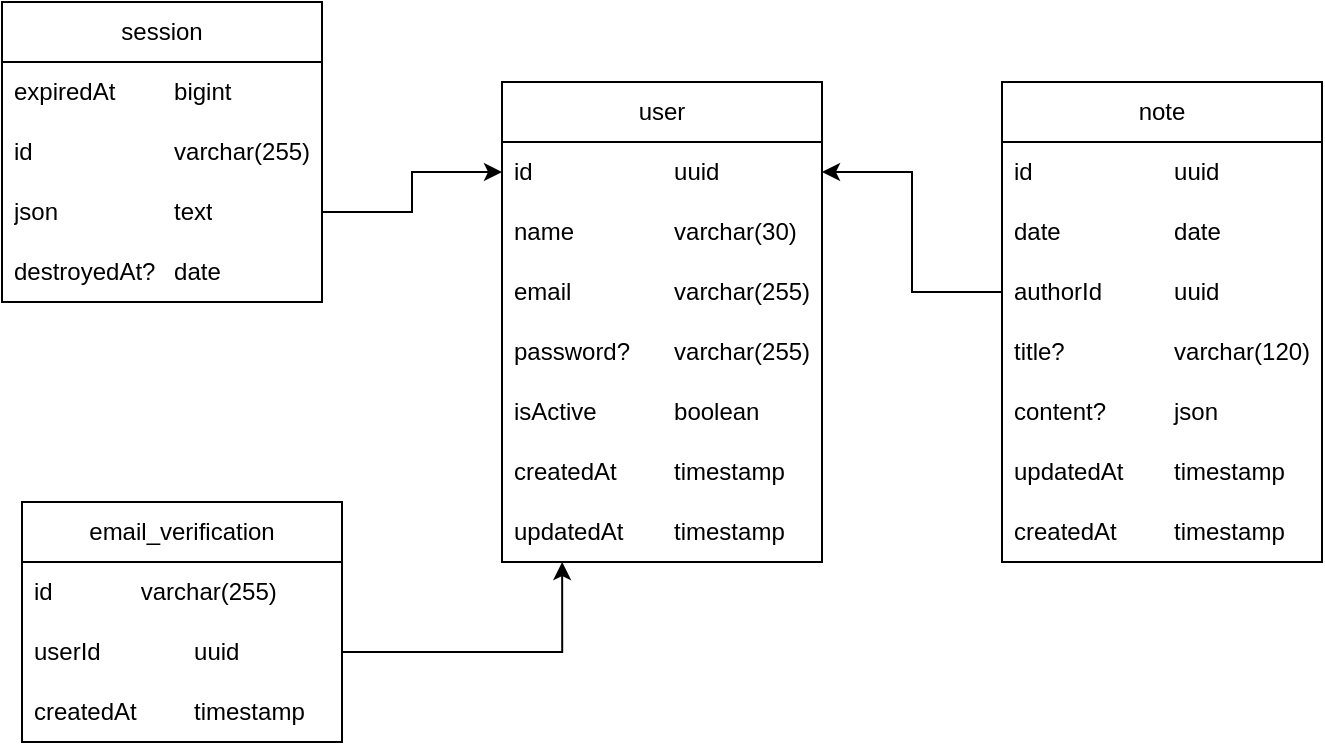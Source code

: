 <mxfile version="26.0.16">
  <diagram name="Page-1" id="jAUyhXLrYNAxOKHRMKWb">
    <mxGraphModel dx="989" dy="520" grid="1" gridSize="10" guides="1" tooltips="1" connect="1" arrows="1" fold="1" page="1" pageScale="1" pageWidth="827" pageHeight="1169" math="0" shadow="0">
      <root>
        <mxCell id="0" />
        <mxCell id="1" parent="0" />
        <mxCell id="ZKQf08ecc49GV08uGInc-5" value="user" style="swimlane;fontStyle=0;childLayout=stackLayout;horizontal=1;startSize=30;horizontalStack=0;resizeParent=1;resizeParentMax=0;resizeLast=0;collapsible=1;marginBottom=0;whiteSpace=wrap;html=1;" parent="1" vertex="1">
          <mxGeometry x="270" y="90" width="160" height="240" as="geometry" />
        </mxCell>
        <mxCell id="ZKQf08ecc49GV08uGInc-6" value="id&lt;span style=&quot;white-space: pre;&quot;&gt;&#x9;&lt;span style=&quot;white-space: pre;&quot;&gt;&#x9;&lt;/span&gt;&lt;span style=&quot;white-space: pre;&quot;&gt;&#x9;&lt;/span&gt;&lt;/span&gt;uuid" style="text;strokeColor=none;fillColor=none;align=left;verticalAlign=middle;spacingLeft=4;spacingRight=4;overflow=hidden;points=[[0,0.5],[1,0.5]];portConstraint=eastwest;rotatable=0;whiteSpace=wrap;html=1;" parent="ZKQf08ecc49GV08uGInc-5" vertex="1">
          <mxGeometry y="30" width="160" height="30" as="geometry" />
        </mxCell>
        <mxCell id="ZKQf08ecc49GV08uGInc-7" value="name&lt;span style=&quot;white-space: pre;&quot;&gt;&#x9;&lt;/span&gt;&lt;span style=&quot;white-space: pre;&quot;&gt;&#x9;&lt;/span&gt;varchar(30)" style="text;strokeColor=none;fillColor=none;align=left;verticalAlign=middle;spacingLeft=4;spacingRight=4;overflow=hidden;points=[[0,0.5],[1,0.5]];portConstraint=eastwest;rotatable=0;whiteSpace=wrap;html=1;" parent="ZKQf08ecc49GV08uGInc-5" vertex="1">
          <mxGeometry y="60" width="160" height="30" as="geometry" />
        </mxCell>
        <mxCell id="ZKQf08ecc49GV08uGInc-8" value="email&lt;span style=&quot;white-space: pre;&quot;&gt;&#x9;&lt;/span&gt;&lt;span style=&quot;white-space: pre;&quot;&gt;&#x9;&lt;/span&gt;varchar(255)" style="text;strokeColor=none;fillColor=none;align=left;verticalAlign=middle;spacingLeft=4;spacingRight=4;overflow=hidden;points=[[0,0.5],[1,0.5]];portConstraint=eastwest;rotatable=0;whiteSpace=wrap;html=1;" parent="ZKQf08ecc49GV08uGInc-5" vertex="1">
          <mxGeometry y="90" width="160" height="30" as="geometry" />
        </mxCell>
        <mxCell id="ZKQf08ecc49GV08uGInc-10" value="password?&lt;span style=&quot;white-space: pre;&quot;&gt;&#x9;&lt;/span&gt;varchar(255)" style="text;strokeColor=none;fillColor=none;align=left;verticalAlign=middle;spacingLeft=4;spacingRight=4;overflow=hidden;points=[[0,0.5],[1,0.5]];portConstraint=eastwest;rotatable=0;whiteSpace=wrap;html=1;" parent="ZKQf08ecc49GV08uGInc-5" vertex="1">
          <mxGeometry y="120" width="160" height="30" as="geometry" />
        </mxCell>
        <mxCell id="-BtjCMQwiBZ6jDpaO1gH-55" value="isActive&lt;span style=&quot;white-space: pre;&quot;&gt;&#x9;&lt;/span&gt;&lt;span style=&quot;white-space: pre;&quot;&gt;&#x9;&lt;/span&gt;boolean" style="text;strokeColor=none;fillColor=none;align=left;verticalAlign=middle;spacingLeft=4;spacingRight=4;overflow=hidden;points=[[0,0.5],[1,0.5]];portConstraint=eastwest;rotatable=0;whiteSpace=wrap;html=1;" parent="ZKQf08ecc49GV08uGInc-5" vertex="1">
          <mxGeometry y="150" width="160" height="30" as="geometry" />
        </mxCell>
        <mxCell id="ZKQf08ecc49GV08uGInc-21" value="createdAt&lt;span style=&quot;white-space: pre;&quot;&gt;&#x9;&lt;/span&gt;&lt;span style=&quot;white-space: pre;&quot;&gt;&#x9;&lt;/span&gt;timestamp" style="text;strokeColor=none;fillColor=none;align=left;verticalAlign=middle;spacingLeft=4;spacingRight=4;overflow=hidden;points=[[0,0.5],[1,0.5]];portConstraint=eastwest;rotatable=0;whiteSpace=wrap;html=1;" parent="ZKQf08ecc49GV08uGInc-5" vertex="1">
          <mxGeometry y="180" width="160" height="30" as="geometry" />
        </mxCell>
        <mxCell id="ZKQf08ecc49GV08uGInc-22" value="updatedAt&lt;span style=&quot;white-space: pre;&quot;&gt;&#x9;&lt;/span&gt;timestamp" style="text;strokeColor=none;fillColor=none;align=left;verticalAlign=middle;spacingLeft=4;spacingRight=4;overflow=hidden;points=[[0,0.5],[1,0.5]];portConstraint=eastwest;rotatable=0;whiteSpace=wrap;html=1;" parent="ZKQf08ecc49GV08uGInc-5" vertex="1">
          <mxGeometry y="210" width="160" height="30" as="geometry" />
        </mxCell>
        <mxCell id="ZKQf08ecc49GV08uGInc-16" value="note" style="swimlane;fontStyle=0;childLayout=stackLayout;horizontal=1;startSize=30;horizontalStack=0;resizeParent=1;resizeParentMax=0;resizeLast=0;collapsible=1;marginBottom=0;whiteSpace=wrap;html=1;" parent="1" vertex="1">
          <mxGeometry x="520" y="90" width="160" height="240" as="geometry" />
        </mxCell>
        <mxCell id="ZKQf08ecc49GV08uGInc-17" value="id&lt;span style=&quot;white-space: pre;&quot;&gt;&#x9;&lt;span style=&quot;white-space: pre;&quot;&gt;&#x9;&lt;/span&gt;&lt;span style=&quot;white-space: pre;&quot;&gt;&#x9;&lt;/span&gt;u&lt;/span&gt;uid" style="text;strokeColor=none;fillColor=none;align=left;verticalAlign=middle;spacingLeft=4;spacingRight=4;overflow=hidden;points=[[0,0.5],[1,0.5]];portConstraint=eastwest;rotatable=0;whiteSpace=wrap;html=1;" parent="ZKQf08ecc49GV08uGInc-16" vertex="1">
          <mxGeometry y="30" width="160" height="30" as="geometry" />
        </mxCell>
        <mxCell id="ZKQf08ecc49GV08uGInc-25" value="date&lt;span style=&quot;white-space: pre;&quot;&gt;&#x9;&lt;span style=&quot;white-space: pre;&quot;&gt;&#x9;&lt;/span&gt;&lt;span style=&quot;white-space: pre;&quot;&gt;&#x9;&lt;/span&gt;d&lt;/span&gt;ate" style="text;strokeColor=none;fillColor=none;align=left;verticalAlign=middle;spacingLeft=4;spacingRight=4;overflow=hidden;points=[[0,0.5],[1,0.5]];portConstraint=eastwest;rotatable=0;whiteSpace=wrap;html=1;" parent="ZKQf08ecc49GV08uGInc-16" vertex="1">
          <mxGeometry y="60" width="160" height="30" as="geometry" />
        </mxCell>
        <mxCell id="ZKQf08ecc49GV08uGInc-33" value="authorId&lt;span style=&quot;white-space: pre;&quot;&gt;&#x9;&lt;span style=&quot;white-space: pre;&quot;&gt;&#x9;&lt;/span&gt;u&lt;/span&gt;uid" style="text;strokeColor=none;fillColor=none;align=left;verticalAlign=middle;spacingLeft=4;spacingRight=4;overflow=hidden;points=[[0,0.5],[1,0.5]];portConstraint=eastwest;rotatable=0;whiteSpace=wrap;html=1;" parent="ZKQf08ecc49GV08uGInc-16" vertex="1">
          <mxGeometry y="90" width="160" height="30" as="geometry" />
        </mxCell>
        <mxCell id="ZKQf08ecc49GV08uGInc-18" value="title?&lt;span style=&quot;white-space: pre;&quot;&gt;&#x9;&lt;/span&gt;&lt;span style=&quot;white-space: pre;&quot;&gt;&#x9;&lt;/span&gt;varchar(120)" style="text;strokeColor=none;fillColor=none;align=left;verticalAlign=middle;spacingLeft=4;spacingRight=4;overflow=hidden;points=[[0,0.5],[1,0.5]];portConstraint=eastwest;rotatable=0;whiteSpace=wrap;html=1;" parent="ZKQf08ecc49GV08uGInc-16" vertex="1">
          <mxGeometry y="120" width="160" height="30" as="geometry" />
        </mxCell>
        <mxCell id="ZKQf08ecc49GV08uGInc-37" value="content?&lt;span style=&quot;white-space: pre;&quot;&gt;&#x9;&lt;/span&gt;&lt;span style=&quot;white-space: pre;&quot;&gt;&#x9;&lt;/span&gt;json" style="text;strokeColor=none;fillColor=none;align=left;verticalAlign=middle;spacingLeft=4;spacingRight=4;overflow=hidden;points=[[0,0.5],[1,0.5]];portConstraint=eastwest;rotatable=0;whiteSpace=wrap;html=1;" parent="ZKQf08ecc49GV08uGInc-16" vertex="1">
          <mxGeometry y="150" width="160" height="30" as="geometry" />
        </mxCell>
        <mxCell id="ZKQf08ecc49GV08uGInc-30" value="updatedAt&lt;span style=&quot;white-space: pre;&quot;&gt;&#x9;&lt;/span&gt;timestamp" style="text;strokeColor=none;fillColor=none;align=left;verticalAlign=middle;spacingLeft=4;spacingRight=4;overflow=hidden;points=[[0,0.5],[1,0.5]];portConstraint=eastwest;rotatable=0;whiteSpace=wrap;html=1;" parent="ZKQf08ecc49GV08uGInc-16" vertex="1">
          <mxGeometry y="180" width="160" height="30" as="geometry" />
        </mxCell>
        <mxCell id="ZKQf08ecc49GV08uGInc-31" value="createdAt&lt;span style=&quot;white-space: pre;&quot;&gt;&#x9;&lt;/span&gt;&lt;span style=&quot;white-space: pre;&quot;&gt;&#x9;&lt;/span&gt;timestamp" style="text;strokeColor=none;fillColor=none;align=left;verticalAlign=middle;spacingLeft=4;spacingRight=4;overflow=hidden;points=[[0,0.5],[1,0.5]];portConstraint=eastwest;rotatable=0;whiteSpace=wrap;html=1;" parent="ZKQf08ecc49GV08uGInc-16" vertex="1">
          <mxGeometry y="210" width="160" height="30" as="geometry" />
        </mxCell>
        <mxCell id="ZKQf08ecc49GV08uGInc-39" style="edgeStyle=orthogonalEdgeStyle;rounded=0;orthogonalLoop=1;jettySize=auto;html=1;exitX=0;exitY=0.5;exitDx=0;exitDy=0;entryX=1;entryY=0.5;entryDx=0;entryDy=0;" parent="1" source="ZKQf08ecc49GV08uGInc-33" target="ZKQf08ecc49GV08uGInc-6" edge="1">
          <mxGeometry relative="1" as="geometry" />
        </mxCell>
        <mxCell id="X7ufRBP_vW3Ar8I_4LXI-1" value="session" style="swimlane;fontStyle=0;childLayout=stackLayout;horizontal=1;startSize=30;horizontalStack=0;resizeParent=1;resizeParentMax=0;resizeLast=0;collapsible=1;marginBottom=0;whiteSpace=wrap;html=1;" vertex="1" parent="1">
          <mxGeometry x="20" y="50" width="160" height="150" as="geometry" />
        </mxCell>
        <mxCell id="X7ufRBP_vW3Ar8I_4LXI-2" value="expiredAt&lt;span style=&quot;white-space: pre;&quot;&gt;&#x9;&lt;/span&gt;&lt;span style=&quot;white-space: pre;&quot;&gt;&#x9;&lt;/span&gt;bigint" style="text;strokeColor=none;fillColor=none;align=left;verticalAlign=middle;spacingLeft=4;spacingRight=4;overflow=hidden;points=[[0,0.5],[1,0.5]];portConstraint=eastwest;rotatable=0;whiteSpace=wrap;html=1;" vertex="1" parent="X7ufRBP_vW3Ar8I_4LXI-1">
          <mxGeometry y="30" width="160" height="30" as="geometry" />
        </mxCell>
        <mxCell id="X7ufRBP_vW3Ar8I_4LXI-3" value="id&lt;span style=&quot;white-space: pre;&quot;&gt;&#x9;&lt;/span&gt;&lt;span style=&quot;white-space: pre;&quot;&gt;&#x9;&lt;span style=&quot;white-space: pre;&quot;&gt;&#x9;&lt;/span&gt;&lt;/span&gt;varchar(255)" style="text;strokeColor=none;fillColor=none;align=left;verticalAlign=middle;spacingLeft=4;spacingRight=4;overflow=hidden;points=[[0,0.5],[1,0.5]];portConstraint=eastwest;rotatable=0;whiteSpace=wrap;html=1;" vertex="1" parent="X7ufRBP_vW3Ar8I_4LXI-1">
          <mxGeometry y="60" width="160" height="30" as="geometry" />
        </mxCell>
        <mxCell id="X7ufRBP_vW3Ar8I_4LXI-4" value="json&lt;span style=&quot;white-space: pre;&quot;&gt;&#x9;&lt;/span&gt;&lt;span style=&quot;white-space: pre;&quot;&gt;&#x9;&lt;span style=&quot;white-space: pre;&quot;&gt;&#x9;&lt;/span&gt;&lt;/span&gt;text" style="text;strokeColor=none;fillColor=none;align=left;verticalAlign=middle;spacingLeft=4;spacingRight=4;overflow=hidden;points=[[0,0.5],[1,0.5]];portConstraint=eastwest;rotatable=0;whiteSpace=wrap;html=1;" vertex="1" parent="X7ufRBP_vW3Ar8I_4LXI-1">
          <mxGeometry y="90" width="160" height="30" as="geometry" />
        </mxCell>
        <mxCell id="X7ufRBP_vW3Ar8I_4LXI-5" value="destroyedAt?&lt;span style=&quot;white-space: pre;&quot;&gt;&#x9;&lt;/span&gt;date" style="text;strokeColor=none;fillColor=none;align=left;verticalAlign=middle;spacingLeft=4;spacingRight=4;overflow=hidden;points=[[0,0.5],[1,0.5]];portConstraint=eastwest;rotatable=0;whiteSpace=wrap;html=1;" vertex="1" parent="X7ufRBP_vW3Ar8I_4LXI-1">
          <mxGeometry y="120" width="160" height="30" as="geometry" />
        </mxCell>
        <mxCell id="X7ufRBP_vW3Ar8I_4LXI-10" value="email_verification" style="swimlane;fontStyle=0;childLayout=stackLayout;horizontal=1;startSize=30;horizontalStack=0;resizeParent=1;resizeParentMax=0;resizeLast=0;collapsible=1;marginBottom=0;whiteSpace=wrap;html=1;" vertex="1" parent="1">
          <mxGeometry x="30" y="300" width="160" height="120" as="geometry" />
        </mxCell>
        <mxCell id="X7ufRBP_vW3Ar8I_4LXI-13" value="id&lt;span style=&quot;white-space: pre;&quot;&gt;&#x9;&lt;/span&gt;&lt;span style=&quot;white-space: pre;&quot;&gt;&#x9;&lt;/span&gt;varchar(255)" style="text;strokeColor=none;fillColor=none;align=left;verticalAlign=middle;spacingLeft=4;spacingRight=4;overflow=hidden;points=[[0,0.5],[1,0.5]];portConstraint=eastwest;rotatable=0;whiteSpace=wrap;html=1;" vertex="1" parent="X7ufRBP_vW3Ar8I_4LXI-10">
          <mxGeometry y="30" width="160" height="30" as="geometry" />
        </mxCell>
        <mxCell id="X7ufRBP_vW3Ar8I_4LXI-14" value="userId&lt;span style=&quot;white-space: pre;&quot;&gt;&#x9;&lt;span style=&quot;white-space: pre;&quot;&gt;&#x9;&lt;/span&gt;&lt;/span&gt;uuid" style="text;strokeColor=none;fillColor=none;align=left;verticalAlign=middle;spacingLeft=4;spacingRight=4;overflow=hidden;points=[[0,0.5],[1,0.5]];portConstraint=eastwest;rotatable=0;whiteSpace=wrap;html=1;" vertex="1" parent="X7ufRBP_vW3Ar8I_4LXI-10">
          <mxGeometry y="60" width="160" height="30" as="geometry" />
        </mxCell>
        <mxCell id="X7ufRBP_vW3Ar8I_4LXI-12" value="createdAt&lt;span style=&quot;white-space: pre;&quot;&gt;&#x9;&lt;/span&gt;&lt;span style=&quot;white-space: pre;&quot;&gt;&#x9;&lt;/span&gt;timestamp" style="text;strokeColor=none;fillColor=none;align=left;verticalAlign=middle;spacingLeft=4;spacingRight=4;overflow=hidden;points=[[0,0.5],[1,0.5]];portConstraint=eastwest;rotatable=0;whiteSpace=wrap;html=1;" vertex="1" parent="X7ufRBP_vW3Ar8I_4LXI-10">
          <mxGeometry y="90" width="160" height="30" as="geometry" />
        </mxCell>
        <mxCell id="X7ufRBP_vW3Ar8I_4LXI-20" style="edgeStyle=orthogonalEdgeStyle;rounded=0;orthogonalLoop=1;jettySize=auto;html=1;exitX=1;exitY=0.5;exitDx=0;exitDy=0;entryX=0.188;entryY=1;entryDx=0;entryDy=0;entryPerimeter=0;" edge="1" parent="1" source="X7ufRBP_vW3Ar8I_4LXI-14" target="ZKQf08ecc49GV08uGInc-22">
          <mxGeometry relative="1" as="geometry" />
        </mxCell>
        <mxCell id="X7ufRBP_vW3Ar8I_4LXI-21" style="edgeStyle=orthogonalEdgeStyle;rounded=0;orthogonalLoop=1;jettySize=auto;html=1;exitX=1;exitY=0.5;exitDx=0;exitDy=0;entryX=0;entryY=0.5;entryDx=0;entryDy=0;" edge="1" parent="1" source="X7ufRBP_vW3Ar8I_4LXI-4" target="ZKQf08ecc49GV08uGInc-6">
          <mxGeometry relative="1" as="geometry" />
        </mxCell>
      </root>
    </mxGraphModel>
  </diagram>
</mxfile>

